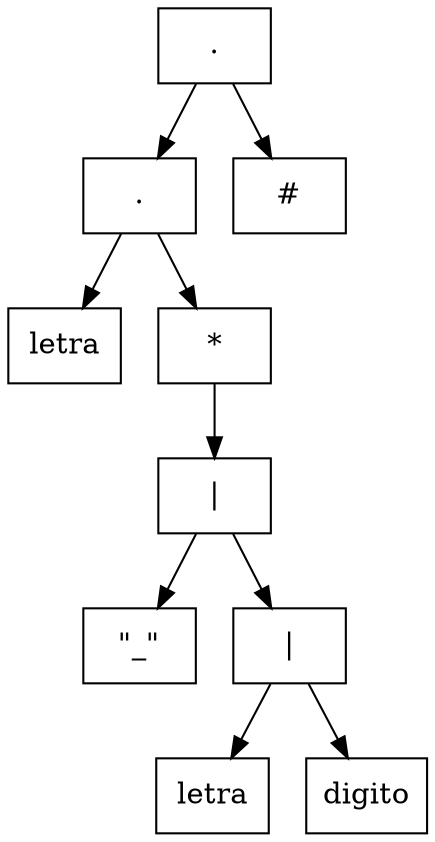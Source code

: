 digraph G{
rankdir=UD
node[shape=box]
concentrate=true
nodo10 [ label ="."];
nodo8 [ label ="."];
nodo1 [ label ="letra"];
nodo8->nodo1
nodo7 [ label ="*"];
nodo6 [ label ="|"];
nodo2 [ label ="\"_\""];
nodo6->nodo2
nodo5 [ label ="|"];
nodo3 [ label ="letra"];
nodo5->nodo3
nodo4 [ label ="digito"];
nodo5->nodo4
nodo6->nodo5
nodo7->nodo6
nodo8->nodo7
nodo10->nodo8
nodo11 [ label ="#"];
nodo10->nodo11

}
